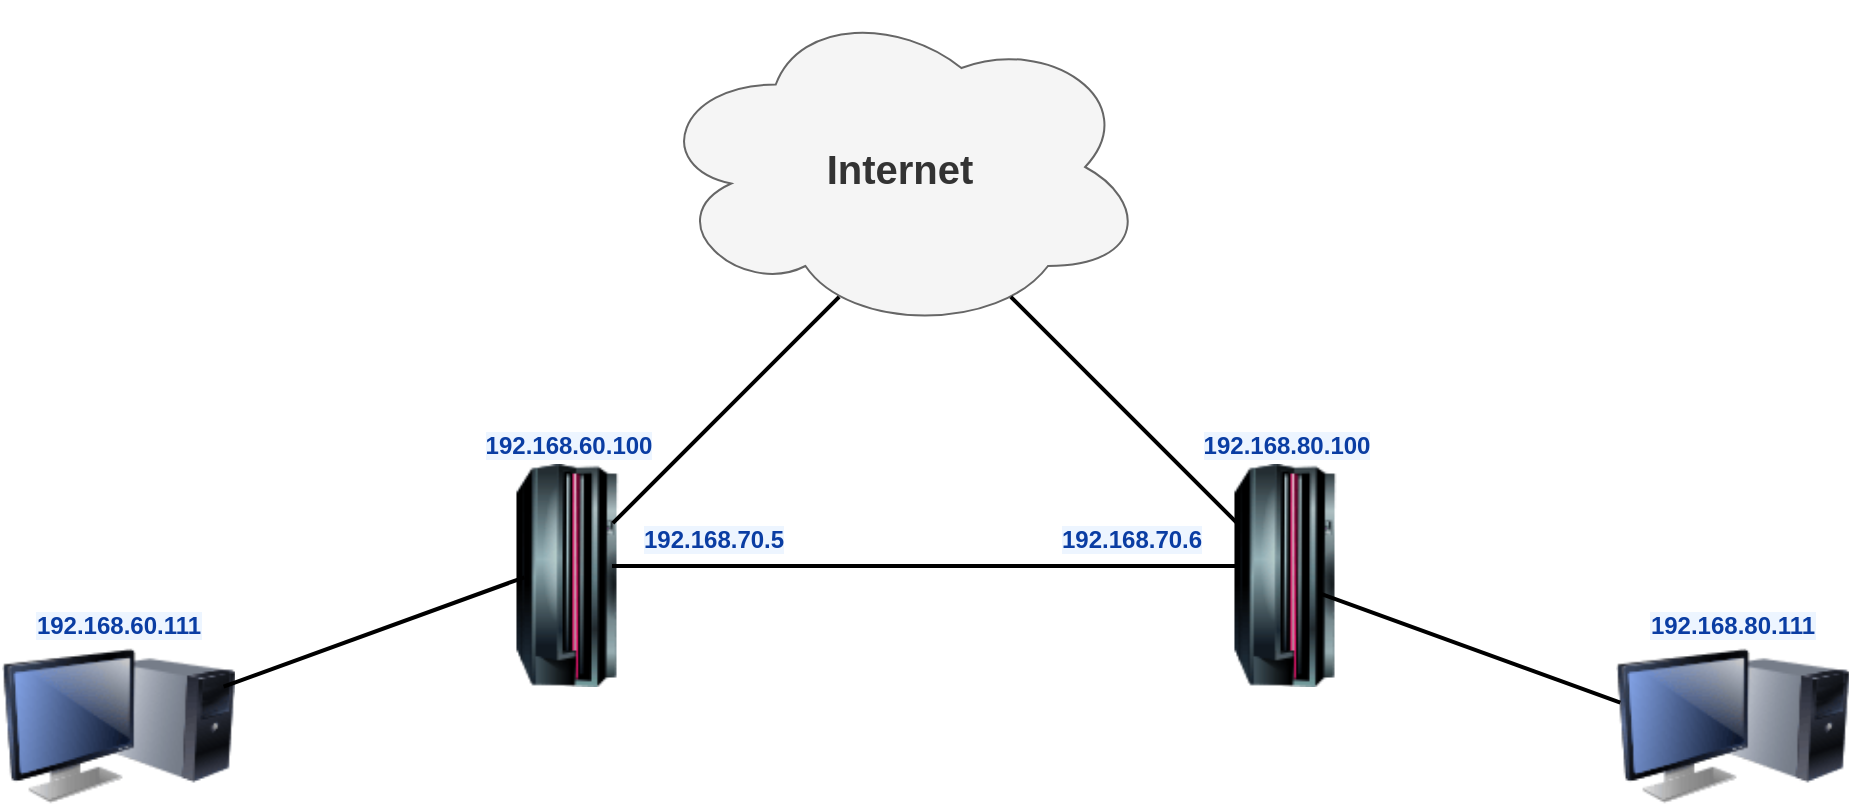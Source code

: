 <mxfile border="50" scale="3" compressed="false" locked="false" version="26.0.11">
  <diagram name="Blank" id="YmL12bMKpDGza6XwsDPr">
    <mxGraphModel dx="2512" dy="832" grid="0" gridSize="10" guides="1" tooltips="1" connect="1" arrows="1" fold="1" page="0" pageScale="1" pageWidth="827" pageHeight="1169" background="none" math="1" shadow="0">
      <root>
        <mxCell id="X5NqExCQtvZxIxQ7pmgY-0" />
        <mxCell id="1" parent="X5NqExCQtvZxIxQ7pmgY-0" />
        <mxCell id="eLKgutftT52LozBRrZ7v-1" value="&lt;b&gt;&lt;font style=&quot;font-size: 20px;&quot;&gt;Internet&lt;/font&gt;&lt;/b&gt;" style="ellipse;shape=cloud;whiteSpace=wrap;html=1;fillColor=#f5f5f5;strokeColor=#666666;fontColor=#333333;" vertex="1" parent="1">
          <mxGeometry x="-578" y="291" width="247.5" height="165" as="geometry" />
        </mxCell>
        <object label="192.168.60.111" placeholders="1" id="Gr0Zq-AI6Quabplr0KPa-102">
          <mxCell style="image;html=1;image=img/lib/clip_art/computers/Monitor_Tower_128x128.png;fontFamily=Helvetica;fontSize=12;fontColor=#0A3DA3;align=center;strokeWidth=2;fillColor=#EDF5FF;fontStyle=1;verticalAlign=bottom;strokeColor=none;labelBackgroundColor=#EDF5FF;labelBorderColor=none;labelPosition=center;verticalLabelPosition=top;" parent="1" vertex="1">
            <mxGeometry x="-903.005" y="612" width="116.421" height="82" as="geometry" />
          </mxCell>
        </object>
        <object label="192.168.60.100" placeholders="1" id="Gr0Zq-AI6Quabplr0KPa-104">
          <mxCell style="image;html=1;image=img/lib/clip_art/computers/Mainframe_128x128.png;strokeColor=none;strokeWidth=2;fillColor=#EDF5FF;fontSize=12;fontColor=#0A3DA3;labelBackgroundColor=#EDF5FF;fontStyle=1;labelBorderColor=none;labelPosition=center;verticalLabelPosition=top;align=center;verticalAlign=bottom;" parent="1" vertex="1">
            <mxGeometry x="-670.996" y="522" width="101.413" height="111.5" as="geometry" />
          </mxCell>
        </object>
        <object label="192.168.80.111" placeholders="1" id="eLKgutftT52LozBRrZ7v-22">
          <mxCell style="image;html=1;image=img/lib/clip_art/computers/Monitor_Tower_128x128.png;fontFamily=Helvetica;fontSize=12;fontColor=#0A3DA3;align=center;strokeWidth=2;fillColor=#EDF5FF;fontStyle=1;verticalAlign=bottom;strokeColor=none;labelBackgroundColor=#EDF5FF;labelBorderColor=none;labelPosition=center;verticalLabelPosition=top;" vertex="1" parent="1">
            <mxGeometry x="-96.005" y="612" width="116.421" height="82" as="geometry" />
          </mxCell>
        </object>
        <object label="192.168.80.100" placeholders="1" id="eLKgutftT52LozBRrZ7v-19">
          <mxCell style="image;html=1;image=img/lib/clip_art/computers/Mainframe_128x128.png;strokeColor=none;strokeWidth=2;fillColor=#EDF5FF;fontSize=12;fontColor=#0A3DA3;labelBackgroundColor=#EDF5FF;fontStyle=1;labelBorderColor=none;labelPosition=center;verticalLabelPosition=top;align=center;verticalAlign=bottom;" vertex="1" parent="1">
            <mxGeometry x="-312.002" y="522" width="101.413" height="111.5" as="geometry" />
          </mxCell>
        </object>
        <mxCell id="eLKgutftT52LozBRrZ7v-35" value="" style="line;strokeWidth=2;direction=south;html=1;rotation=70;" vertex="1" parent="1">
          <mxGeometry x="-722" y="526" width="10" height="160" as="geometry" />
        </mxCell>
        <mxCell id="eLKgutftT52LozBRrZ7v-36" value="" style="line;strokeWidth=2;direction=south;html=1;rotation=45;" vertex="1" parent="1">
          <mxGeometry x="-546" y="415" width="10" height="160" as="geometry" />
        </mxCell>
        <mxCell id="eLKgutftT52LozBRrZ7v-37" value="" style="line;strokeWidth=2;direction=south;html=1;rotation=-45;" vertex="1" parent="1">
          <mxGeometry x="-347" y="415" width="10" height="160" as="geometry" />
        </mxCell>
        <mxCell id="eLKgutftT52LozBRrZ7v-38" value="" style="line;strokeWidth=2;direction=south;html=1;rotation=-70;" vertex="1" parent="1">
          <mxGeometry x="-174" y="534" width="10" height="160" as="geometry" />
        </mxCell>
        <mxCell id="eLKgutftT52LozBRrZ7v-39" value="" style="line;strokeWidth=2;direction=south;html=1;rotation=90;" vertex="1" parent="1">
          <mxGeometry x="-446" y="416" width="10" height="314" as="geometry" />
        </mxCell>
        <mxCell id="eLKgutftT52LozBRrZ7v-42" value="&lt;span style=&quot;color: rgb(10, 61, 163); font-family: Helvetica; font-size: 12px; font-style: normal; font-variant-ligatures: normal; font-variant-caps: normal; font-weight: 700; letter-spacing: normal; orphans: 2; text-align: center; text-indent: 0px; text-transform: none; widows: 2; word-spacing: 0px; -webkit-text-stroke-width: 0px; white-space: nowrap; background-color: rgb(237, 245, 255); text-decoration-thickness: initial; text-decoration-style: initial; text-decoration-color: initial; float: none; display: inline !important;&quot;&gt;192.168.70.5&lt;/span&gt;" style="text;whiteSpace=wrap;html=1;" vertex="1" parent="1">
          <mxGeometry x="-584" y="545.997" width="111" height="36" as="geometry" />
        </mxCell>
        <mxCell id="eLKgutftT52LozBRrZ7v-43" value="&lt;span style=&quot;color: rgb(10, 61, 163); font-family: Helvetica; font-size: 12px; font-style: normal; font-variant-ligatures: normal; font-variant-caps: normal; font-weight: 700; letter-spacing: normal; orphans: 2; text-align: center; text-indent: 0px; text-transform: none; widows: 2; word-spacing: 0px; -webkit-text-stroke-width: 0px; white-space: nowrap; background-color: rgb(237, 245, 255); text-decoration-thickness: initial; text-decoration-style: initial; text-decoration-color: initial; float: none; display: inline !important;&quot;&gt;192.168.70.6&lt;/span&gt;" style="text;whiteSpace=wrap;html=1;" vertex="1" parent="1">
          <mxGeometry x="-375" y="545.997" width="111" height="36" as="geometry" />
        </mxCell>
      </root>
    </mxGraphModel>
  </diagram>
</mxfile>
